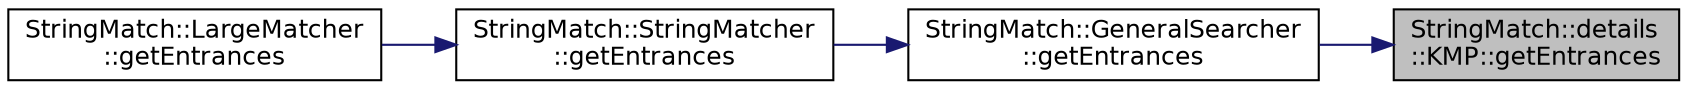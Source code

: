 digraph "StringMatch::details::KMP::getEntrances"
{
 // INTERACTIVE_SVG=YES
 // LATEX_PDF_SIZE
  edge [fontname="Helvetica",fontsize="12",labelfontname="Helvetica",labelfontsize="12"];
  node [fontname="Helvetica",fontsize="12",shape=record];
  rankdir="RL";
  Node1 [label="StringMatch::details\l::KMP::getEntrances",height=0.2,width=0.4,color="black", fillcolor="grey75", style="filled", fontcolor="black",tooltip=" "];
  Node1 -> Node2 [dir="back",color="midnightblue",fontsize="12",style="solid",fontname="Helvetica"];
  Node2 [label="StringMatch::GeneralSearcher\l::getEntrances",height=0.2,width=0.4,color="black", fillcolor="white", style="filled",URL="$a00865.html#a374076af653dd977dad6adc61ee47d89",tooltip="Complexity: O(|text| + |pattern|)"];
  Node2 -> Node3 [dir="back",color="midnightblue",fontsize="12",style="solid",fontname="Helvetica"];
  Node3 [label="StringMatch::StringMatcher\l::getEntrances",height=0.2,width=0.4,color="black", fillcolor="white", style="filled",URL="$a00897.html#a5954f674b0cfd1ddf5722a535075ce7f",tooltip=" "];
  Node3 -> Node4 [dir="back",color="midnightblue",fontsize="12",style="solid",fontname="Helvetica"];
  Node4 [label="StringMatch::LargeMatcher\l::getEntrances",height=0.2,width=0.4,color="black", fillcolor="white", style="filled",URL="$a00869.html#a23c48758e7997fa39fcc22cc72f9d444",tooltip="Complexity: O(|text|)"];
}
